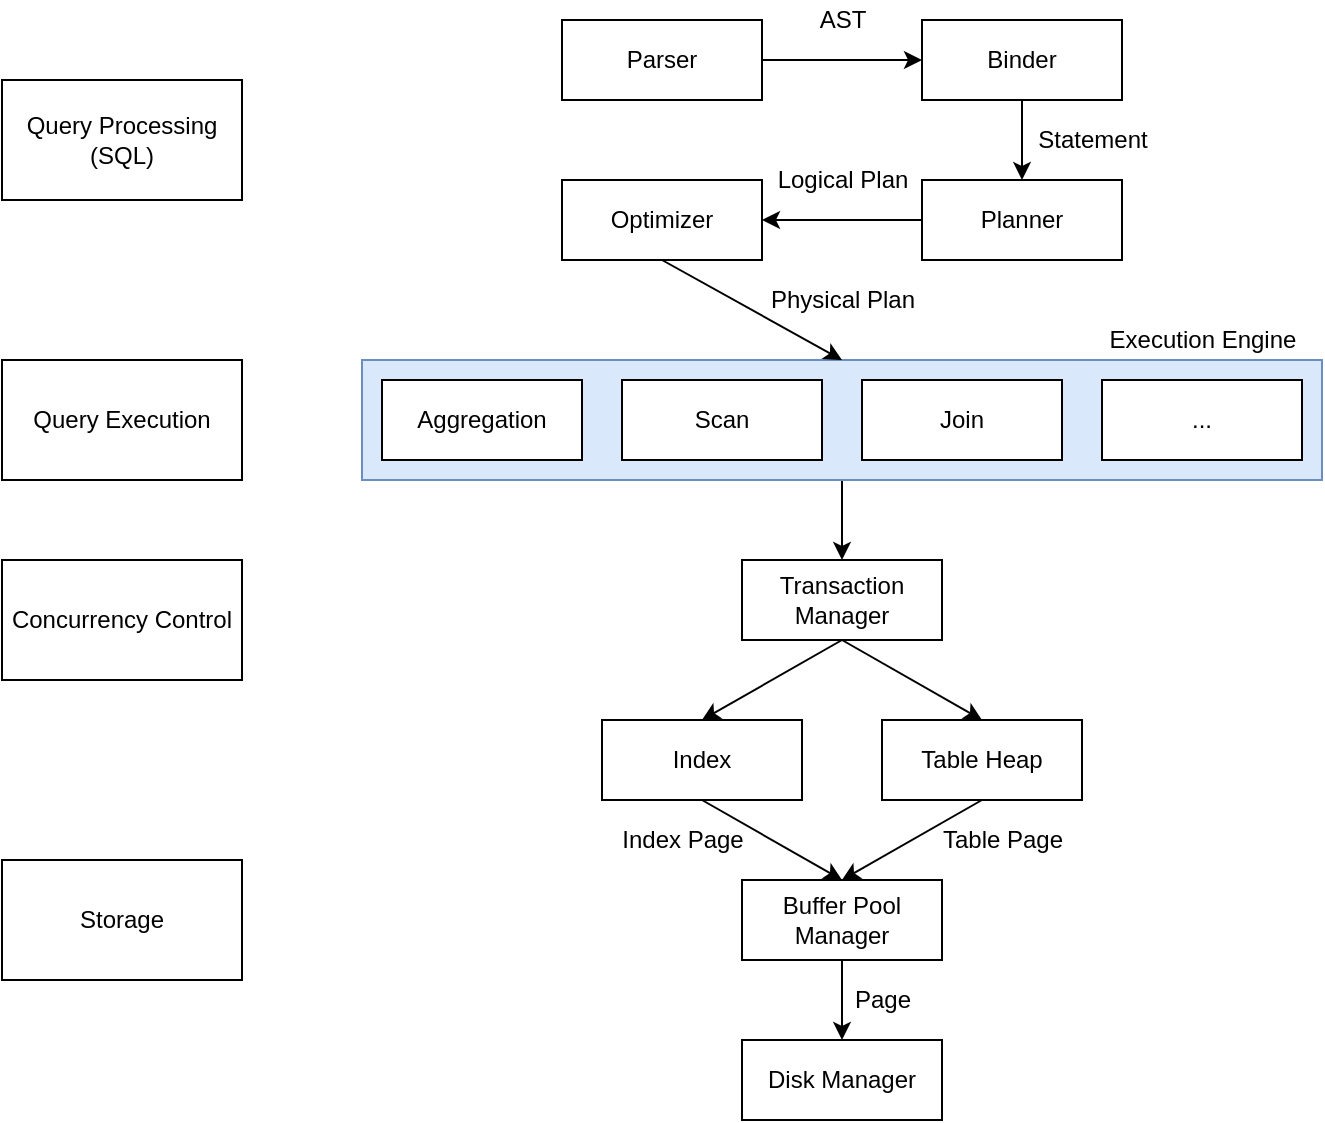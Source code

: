 <mxfile version="14.6.13" type="device"><diagram id="AxbCKd5H-cRFrtCrANaH" name="Page-1"><mxGraphModel dx="1796" dy="672" grid="1" gridSize="10" guides="1" tooltips="1" connect="1" arrows="1" fold="1" page="1" pageScale="1" pageWidth="850" pageHeight="1100" math="0" shadow="0"><root><mxCell id="0"/><mxCell id="1" parent="0"/><mxCell id="aJORgxq5RFMRZwedHOlV-42" value="" style="edgeStyle=orthogonalEdgeStyle;rounded=0;orthogonalLoop=1;jettySize=auto;html=1;" edge="1" parent="1" source="aJORgxq5RFMRZwedHOlV-20" target="aJORgxq5RFMRZwedHOlV-27"><mxGeometry relative="1" as="geometry"/></mxCell><mxCell id="aJORgxq5RFMRZwedHOlV-20" value="" style="rounded=0;whiteSpace=wrap;html=1;fillColor=#dae8fc;strokeColor=#6c8ebf;" vertex="1" parent="1"><mxGeometry x="120" y="320" width="480" height="60" as="geometry"/></mxCell><mxCell id="aJORgxq5RFMRZwedHOlV-4" value="" style="edgeStyle=orthogonalEdgeStyle;rounded=0;orthogonalLoop=1;jettySize=auto;html=1;" edge="1" parent="1" source="aJORgxq5RFMRZwedHOlV-1" target="aJORgxq5RFMRZwedHOlV-3"><mxGeometry relative="1" as="geometry"/></mxCell><mxCell id="aJORgxq5RFMRZwedHOlV-1" value="Parser" style="rounded=0;whiteSpace=wrap;html=1;" vertex="1" parent="1"><mxGeometry x="220" y="150" width="100" height="40" as="geometry"/></mxCell><mxCell id="aJORgxq5RFMRZwedHOlV-13" value="" style="edgeStyle=orthogonalEdgeStyle;rounded=0;orthogonalLoop=1;jettySize=auto;html=1;" edge="1" parent="1" source="aJORgxq5RFMRZwedHOlV-3" target="aJORgxq5RFMRZwedHOlV-6"><mxGeometry relative="1" as="geometry"/></mxCell><mxCell id="aJORgxq5RFMRZwedHOlV-3" value="Binder" style="rounded=0;whiteSpace=wrap;html=1;" vertex="1" parent="1"><mxGeometry x="400" y="150" width="100" height="40" as="geometry"/></mxCell><mxCell id="aJORgxq5RFMRZwedHOlV-5" value="AST" style="text;html=1;align=center;verticalAlign=middle;resizable=0;points=[];autosize=1;strokeColor=none;" vertex="1" parent="1"><mxGeometry x="340" y="140" width="40" height="20" as="geometry"/></mxCell><mxCell id="aJORgxq5RFMRZwedHOlV-14" value="" style="edgeStyle=orthogonalEdgeStyle;rounded=0;orthogonalLoop=1;jettySize=auto;html=1;" edge="1" parent="1" source="aJORgxq5RFMRZwedHOlV-6" target="aJORgxq5RFMRZwedHOlV-9"><mxGeometry relative="1" as="geometry"/></mxCell><mxCell id="aJORgxq5RFMRZwedHOlV-6" value="Planner" style="rounded=0;whiteSpace=wrap;html=1;" vertex="1" parent="1"><mxGeometry x="400" y="230" width="100" height="40" as="geometry"/></mxCell><mxCell id="aJORgxq5RFMRZwedHOlV-8" value="Statement" style="text;html=1;align=center;verticalAlign=middle;resizable=0;points=[];autosize=1;strokeColor=none;" vertex="1" parent="1"><mxGeometry x="450" y="200" width="70" height="20" as="geometry"/></mxCell><mxCell id="aJORgxq5RFMRZwedHOlV-9" value="Optimizer" style="rounded=0;whiteSpace=wrap;html=1;" vertex="1" parent="1"><mxGeometry x="220" y="230" width="100" height="40" as="geometry"/></mxCell><mxCell id="aJORgxq5RFMRZwedHOlV-11" value="Logical Plan" style="text;html=1;align=center;verticalAlign=middle;resizable=0;points=[];autosize=1;strokeColor=none;" vertex="1" parent="1"><mxGeometry x="320" y="220" width="80" height="20" as="geometry"/></mxCell><mxCell id="aJORgxq5RFMRZwedHOlV-12" value="Aggregation" style="rounded=0;whiteSpace=wrap;html=1;" vertex="1" parent="1"><mxGeometry x="130" y="330" width="100" height="40" as="geometry"/></mxCell><mxCell id="aJORgxq5RFMRZwedHOlV-15" value="Scan" style="rounded=0;whiteSpace=wrap;html=1;" vertex="1" parent="1"><mxGeometry x="250" y="330" width="100" height="40" as="geometry"/></mxCell><mxCell id="aJORgxq5RFMRZwedHOlV-17" value="Join" style="rounded=0;whiteSpace=wrap;html=1;" vertex="1" parent="1"><mxGeometry x="370" y="330" width="100" height="40" as="geometry"/></mxCell><mxCell id="aJORgxq5RFMRZwedHOlV-19" value="..." style="rounded=0;whiteSpace=wrap;html=1;" vertex="1" parent="1"><mxGeometry x="490" y="330" width="100" height="40" as="geometry"/></mxCell><mxCell id="aJORgxq5RFMRZwedHOlV-21" value="" style="endArrow=classic;html=1;exitX=0.5;exitY=1;exitDx=0;exitDy=0;entryX=0.5;entryY=0;entryDx=0;entryDy=0;" edge="1" parent="1" source="aJORgxq5RFMRZwedHOlV-9" target="aJORgxq5RFMRZwedHOlV-20"><mxGeometry width="50" height="50" relative="1" as="geometry"><mxPoint x="170" y="330" as="sourcePoint"/><mxPoint x="350" y="310" as="targetPoint"/></mxGeometry></mxCell><mxCell id="aJORgxq5RFMRZwedHOlV-22" value="Physical Plan" style="text;html=1;align=center;verticalAlign=middle;resizable=0;points=[];autosize=1;strokeColor=none;" vertex="1" parent="1"><mxGeometry x="315" y="280" width="90" height="20" as="geometry"/></mxCell><mxCell id="aJORgxq5RFMRZwedHOlV-23" value="Execution Engine" style="text;html=1;align=center;verticalAlign=middle;resizable=0;points=[];autosize=1;strokeColor=none;" vertex="1" parent="1"><mxGeometry x="485" y="300" width="110" height="20" as="geometry"/></mxCell><mxCell id="aJORgxq5RFMRZwedHOlV-24" value="Query Processing (SQL)" style="rounded=0;whiteSpace=wrap;html=1;" vertex="1" parent="1"><mxGeometry x="-60" y="180" width="120" height="60" as="geometry"/></mxCell><mxCell id="aJORgxq5RFMRZwedHOlV-25" value="Query Execution" style="rounded=0;whiteSpace=wrap;html=1;" vertex="1" parent="1"><mxGeometry x="-60" y="320" width="120" height="60" as="geometry"/></mxCell><mxCell id="aJORgxq5RFMRZwedHOlV-27" value="Transaction Manager" style="rounded=0;whiteSpace=wrap;html=1;" vertex="1" parent="1"><mxGeometry x="310" y="420" width="100" height="40" as="geometry"/></mxCell><mxCell id="aJORgxq5RFMRZwedHOlV-29" value="Index" style="rounded=0;whiteSpace=wrap;html=1;" vertex="1" parent="1"><mxGeometry x="240" y="500" width="100" height="40" as="geometry"/></mxCell><mxCell id="aJORgxq5RFMRZwedHOlV-30" value="Table Heap" style="rounded=0;whiteSpace=wrap;html=1;" vertex="1" parent="1"><mxGeometry x="380" y="500" width="100" height="40" as="geometry"/></mxCell><mxCell id="aJORgxq5RFMRZwedHOlV-33" value="" style="edgeStyle=orthogonalEdgeStyle;rounded=0;orthogonalLoop=1;jettySize=auto;html=1;" edge="1" parent="1" source="aJORgxq5RFMRZwedHOlV-31" target="aJORgxq5RFMRZwedHOlV-32"><mxGeometry relative="1" as="geometry"/></mxCell><mxCell id="aJORgxq5RFMRZwedHOlV-31" value="Buffer Pool Manager" style="rounded=0;whiteSpace=wrap;html=1;" vertex="1" parent="1"><mxGeometry x="310" y="580" width="100" height="40" as="geometry"/></mxCell><mxCell id="aJORgxq5RFMRZwedHOlV-32" value="Disk Manager" style="rounded=0;whiteSpace=wrap;html=1;" vertex="1" parent="1"><mxGeometry x="310" y="660" width="100" height="40" as="geometry"/></mxCell><mxCell id="aJORgxq5RFMRZwedHOlV-34" value="Page" style="text;html=1;align=center;verticalAlign=middle;resizable=0;points=[];autosize=1;strokeColor=none;" vertex="1" parent="1"><mxGeometry x="360" y="630" width="40" height="20" as="geometry"/></mxCell><mxCell id="aJORgxq5RFMRZwedHOlV-36" value="" style="endArrow=classic;html=1;exitX=0.5;exitY=1;exitDx=0;exitDy=0;entryX=0.5;entryY=0;entryDx=0;entryDy=0;" edge="1" parent="1" source="aJORgxq5RFMRZwedHOlV-30" target="aJORgxq5RFMRZwedHOlV-31"><mxGeometry width="50" height="50" relative="1" as="geometry"><mxPoint x="440" y="620" as="sourcePoint"/><mxPoint x="490" y="570" as="targetPoint"/></mxGeometry></mxCell><mxCell id="aJORgxq5RFMRZwedHOlV-37" value="Table Page" style="text;html=1;align=center;verticalAlign=middle;resizable=0;points=[];autosize=1;strokeColor=none;" vertex="1" parent="1"><mxGeometry x="400" y="550" width="80" height="20" as="geometry"/></mxCell><mxCell id="aJORgxq5RFMRZwedHOlV-38" value="" style="endArrow=classic;html=1;entryX=0.5;entryY=0;entryDx=0;entryDy=0;exitX=0.5;exitY=1;exitDx=0;exitDy=0;" edge="1" parent="1" source="aJORgxq5RFMRZwedHOlV-29" target="aJORgxq5RFMRZwedHOlV-31"><mxGeometry width="50" height="50" relative="1" as="geometry"><mxPoint x="220" y="620" as="sourcePoint"/><mxPoint x="270" y="570" as="targetPoint"/></mxGeometry></mxCell><mxCell id="aJORgxq5RFMRZwedHOlV-39" value="Index Page" style="text;html=1;align=center;verticalAlign=middle;resizable=0;points=[];autosize=1;strokeColor=none;" vertex="1" parent="1"><mxGeometry x="240" y="550" width="80" height="20" as="geometry"/></mxCell><mxCell id="aJORgxq5RFMRZwedHOlV-40" value="" style="endArrow=classic;html=1;entryX=0.5;entryY=0;entryDx=0;entryDy=0;exitX=0.5;exitY=1;exitDx=0;exitDy=0;" edge="1" parent="1" source="aJORgxq5RFMRZwedHOlV-27" target="aJORgxq5RFMRZwedHOlV-29"><mxGeometry width="50" height="50" relative="1" as="geometry"><mxPoint x="220" y="480" as="sourcePoint"/><mxPoint x="270" y="430" as="targetPoint"/></mxGeometry></mxCell><mxCell id="aJORgxq5RFMRZwedHOlV-41" value="" style="endArrow=classic;html=1;entryX=0.5;entryY=0;entryDx=0;entryDy=0;" edge="1" parent="1" target="aJORgxq5RFMRZwedHOlV-30"><mxGeometry width="50" height="50" relative="1" as="geometry"><mxPoint x="360" y="460" as="sourcePoint"/><mxPoint x="500" y="430" as="targetPoint"/></mxGeometry></mxCell><mxCell id="aJORgxq5RFMRZwedHOlV-43" value="Concurrency Control" style="rounded=0;whiteSpace=wrap;html=1;" vertex="1" parent="1"><mxGeometry x="-60" y="420" width="120" height="60" as="geometry"/></mxCell><mxCell id="aJORgxq5RFMRZwedHOlV-44" value="Storage" style="rounded=0;whiteSpace=wrap;html=1;" vertex="1" parent="1"><mxGeometry x="-60" y="570" width="120" height="60" as="geometry"/></mxCell></root></mxGraphModel></diagram></mxfile>